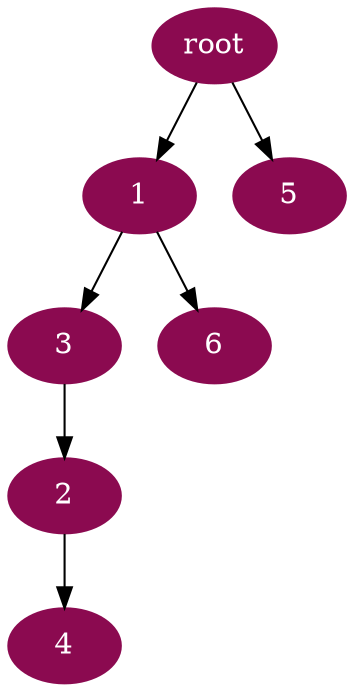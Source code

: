 digraph G {
node [color=deeppink4, style=filled, fontcolor=white];
"root" -> 1;
3 -> 2;
1 -> 3;
2 -> 4;
"root" -> 5;
1 -> 6;
}
